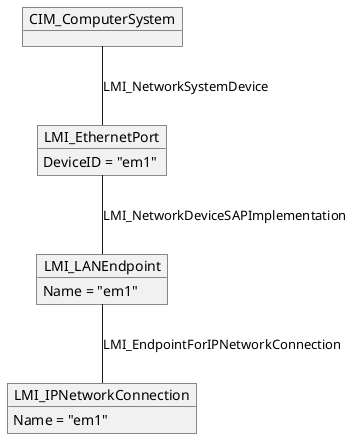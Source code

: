 @startuml

object CIM_ComputerSystem {
}

object LMI_EthernetPort {
    DeviceID = "em1"
}

object LMI_LANEndpoint {
    Name = "em1"
}

object LMI_IPNetworkConnection {
    Name = "em1"
}

CIM_ComputerSystem -- LMI_EthernetPort : LMI_NetworkSystemDevice
LMI_EthernetPort -- LMI_LANEndpoint : LMI_NetworkDeviceSAPImplementation
LMI_LANEndpoint -- LMI_IPNetworkConnection : LMI_EndpointForIPNetworkConnection

@enduml
